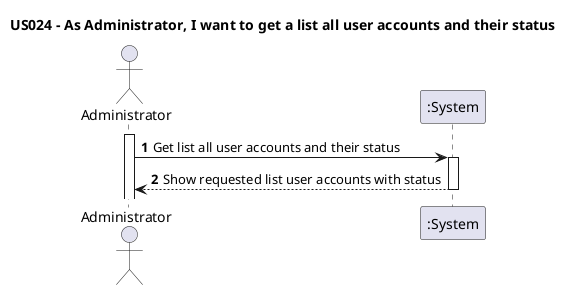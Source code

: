 @startuml
'https://plantuml.com/sequence-diagram

title US024 - As Administrator, I want to get a list all user accounts and their status

autoactivate on
autonumber

actor "Administrator" as Administrator
participant ":System" as System

activate Administrator

Administrator -> System: Get list all user accounts and their status
System --> Administrator: Show requested list user accounts with status

@enduml